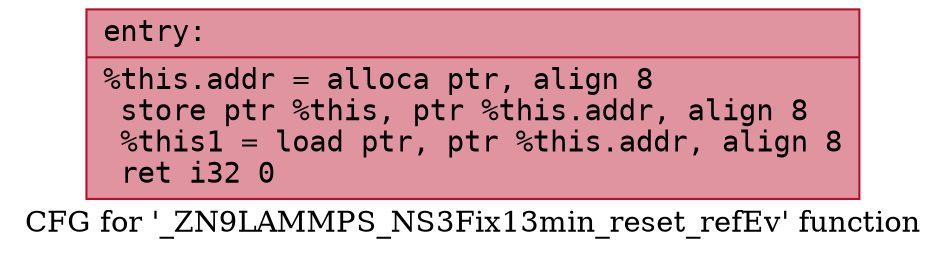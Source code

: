 digraph "CFG for '_ZN9LAMMPS_NS3Fix13min_reset_refEv' function" {
	label="CFG for '_ZN9LAMMPS_NS3Fix13min_reset_refEv' function";

	Node0x560f40da7280 [shape=record,color="#b70d28ff", style=filled, fillcolor="#b70d2870" fontname="Courier",label="{entry:\l|  %this.addr = alloca ptr, align 8\l  store ptr %this, ptr %this.addr, align 8\l  %this1 = load ptr, ptr %this.addr, align 8\l  ret i32 0\l}"];
}
